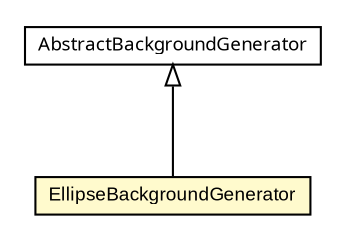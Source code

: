 #!/usr/local/bin/dot
#
# Class diagram 
# Generated by UmlGraph version 4.6 (http://www.spinellis.gr/sw/umlgraph)
#

digraph G {
	edge [fontname="arial",fontsize=10,labelfontname="arial",labelfontsize=10];
	node [fontname="arial",fontsize=10,shape=plaintext];
	// com.octo.captcha.component.image.backgroundgenerator.EllipseBackgroundGenerator
	c6279 [label=<<table border="0" cellborder="1" cellspacing="0" cellpadding="2" port="p" bgcolor="lemonChiffon" href="./EllipseBackgroundGenerator.html">
		<tr><td><table border="0" cellspacing="0" cellpadding="1">
			<tr><td> EllipseBackgroundGenerator </td></tr>
		</table></td></tr>
		</table>>, fontname="arial", fontcolor="black", fontsize=9.0];
	// com.octo.captcha.component.image.backgroundgenerator.AbstractBackgroundGenerator
	c6281 [label=<<table border="0" cellborder="1" cellspacing="0" cellpadding="2" port="p" href="./AbstractBackgroundGenerator.html">
		<tr><td><table border="0" cellspacing="0" cellpadding="1">
			<tr><td><font face="ariali"> AbstractBackgroundGenerator </font></td></tr>
		</table></td></tr>
		</table>>, fontname="arial", fontcolor="black", fontsize=9.0];
	//com.octo.captcha.component.image.backgroundgenerator.EllipseBackgroundGenerator extends com.octo.captcha.component.image.backgroundgenerator.AbstractBackgroundGenerator
	c6281:p -> c6279:p [dir=back,arrowtail=empty];
}

